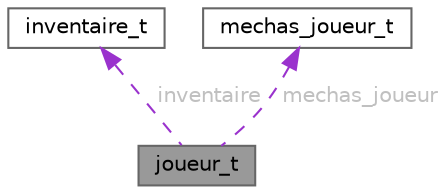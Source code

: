 digraph "joueur_t"
{
 // LATEX_PDF_SIZE
  bgcolor="transparent";
  edge [fontname=Helvetica,fontsize=10,labelfontname=Helvetica,labelfontsize=10];
  node [fontname=Helvetica,fontsize=10,shape=box,height=0.2,width=0.4];
  Node1 [id="Node000001",label="joueur_t",height=0.2,width=0.4,color="gray40", fillcolor="grey60", style="filled", fontcolor="black",tooltip="Représente le joueur dans le jeu, avec sa position, son équipe de mechas et son inventaire."];
  Node2 -> Node1 [id="edge1_Node000001_Node000002",dir="back",color="darkorchid3",style="dashed",tooltip=" ",label=" inventaire",fontcolor="grey" ];
  Node2 [id="Node000002",label="inventaire_t",height=0.2,width=0.4,color="gray40", fillcolor="white", style="filled",URL="$structinventaire__t.html",tooltip="Représente l’inventaire d’un joueur contenant les objets utilisables."];
  Node3 -> Node1 [id="edge2_Node000001_Node000003",dir="back",color="darkorchid3",style="dashed",tooltip=" ",label=" mechas_joueur",fontcolor="grey" ];
  Node3 [id="Node000003",label="mechas_joueur_t",height=0.2,width=0.4,color="gray40", fillcolor="white", style="filled",URL="$structmechas__joueur__t.html",tooltip="Représente un mecha appartenant à un joueur, avec ses statistiques et attaques."];
}
